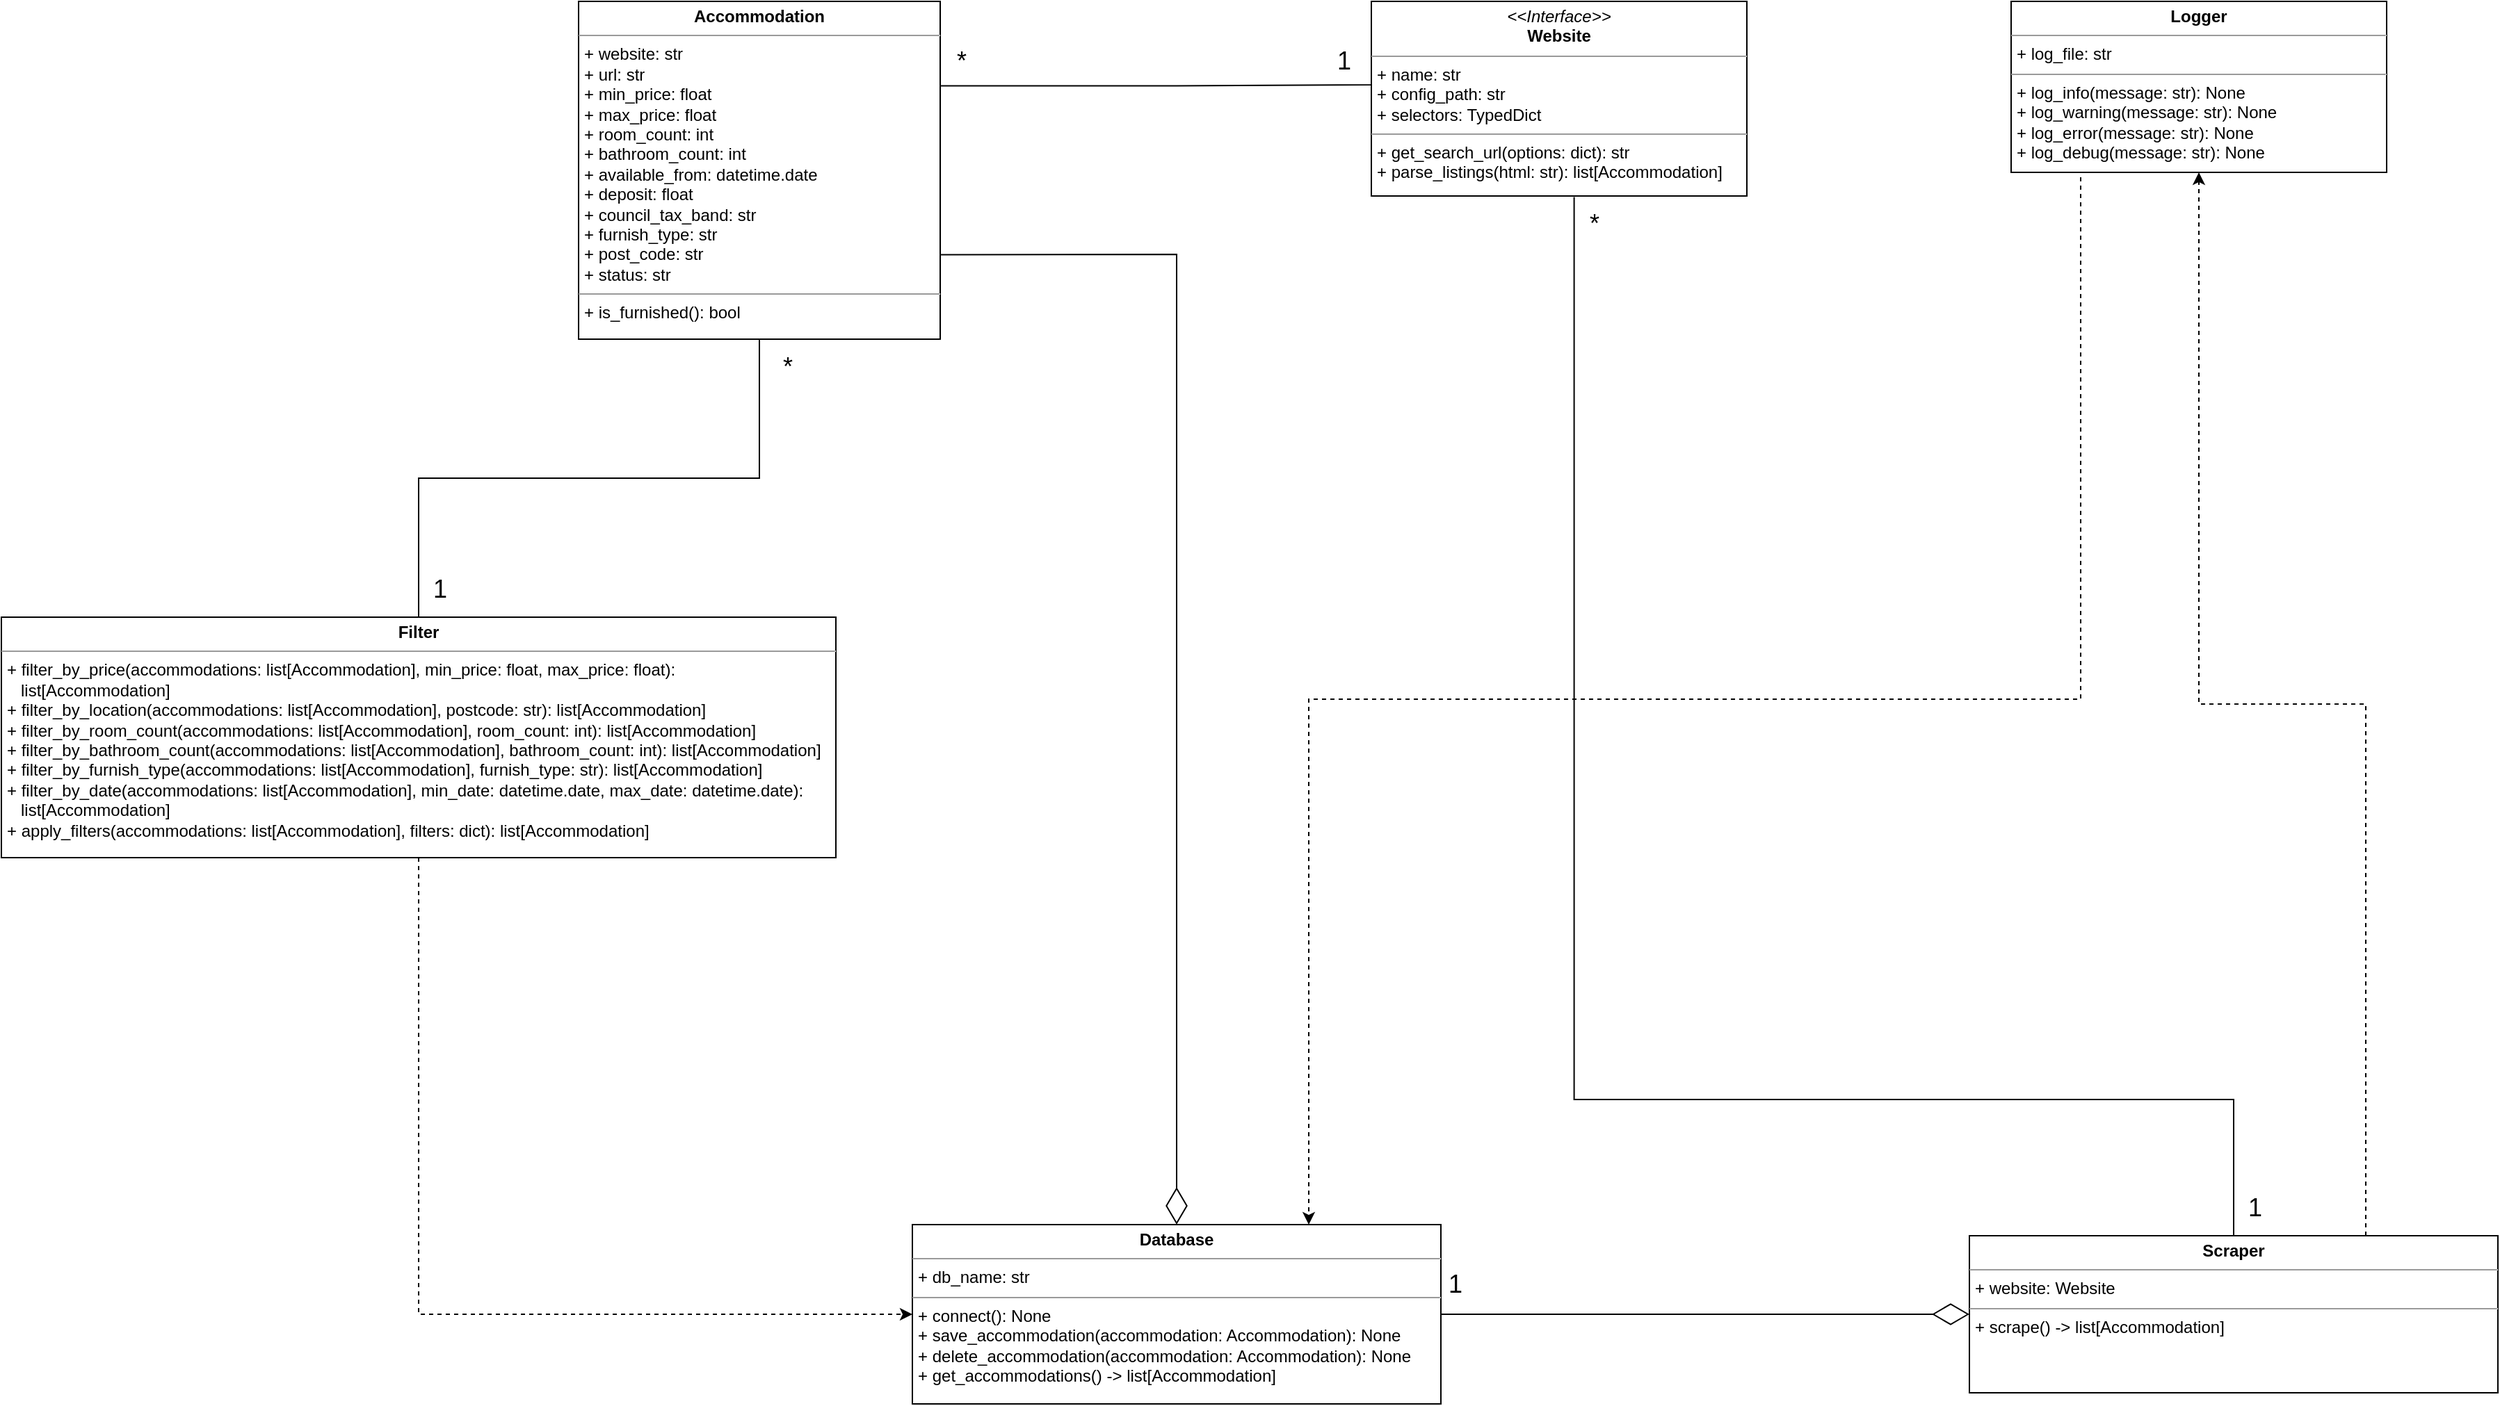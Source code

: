 <mxfile version="26.0.13">
  <diagram name="Page-1" id="c4acf3e9-155e-7222-9cf6-157b1a14988f">
    <mxGraphModel dx="2280" dy="1444" grid="1" gridSize="10" guides="1" tooltips="1" connect="1" arrows="1" fold="1" page="1" pageScale="1" pageWidth="850" pageHeight="1100" background="none" math="0" shadow="0">
      <root>
        <mxCell id="0" />
        <mxCell id="1" parent="0" />
        <mxCell id="BhLIXykSc0_FWDMRLy7j-28" style="edgeStyle=orthogonalEdgeStyle;rounded=0;orthogonalLoop=1;jettySize=auto;html=1;exitX=1;exitY=0.25;exitDx=0;exitDy=0;entryX=0;entryY=0.25;entryDx=0;entryDy=0;endArrow=none;startFill=0;" edge="1" parent="1" source="5d2195bd80daf111-18" target="Ui6NNBrZRamQW-I-4YYT-1">
          <mxGeometry relative="1" as="geometry">
            <Array as="points">
              <mxPoint x="1640" y="81" />
              <mxPoint x="1780" y="80" />
            </Array>
          </mxGeometry>
        </mxCell>
        <mxCell id="5d2195bd80daf111-18" value="&lt;p style=&quot;margin:0px;margin-top:4px;text-align:center;&quot;&gt;&lt;b&gt;Accommodation&lt;/b&gt;&lt;/p&gt;&lt;hr size=&quot;1&quot;&gt;&lt;p style=&quot;margin:0px;margin-left:4px;&quot;&gt;+ website: str&lt;/p&gt;&lt;p style=&quot;margin:0px;margin-left:4px;&quot;&gt;+ url: str&lt;/p&gt;&lt;p style=&quot;margin:0px;margin-left:4px;&quot;&gt;+ min_price: float&lt;br&gt;+ max_price: float&lt;/p&gt;&lt;p style=&quot;margin:0px;margin-left:4px;&quot;&gt;+ room_count: int&lt;/p&gt;&lt;p style=&quot;margin:0px;margin-left:4px;&quot;&gt;+ bathroom_count: int&lt;/p&gt;&lt;p style=&quot;margin:0px;margin-left:4px;&quot;&gt;+ available_from: datetime.date&lt;/p&gt;&lt;p style=&quot;margin:0px;margin-left:4px;&quot;&gt;+ deposit: float&lt;/p&gt;&lt;p style=&quot;margin:0px;margin-left:4px;&quot;&gt;+ council_tax_band: str&lt;/p&gt;&lt;p style=&quot;margin:0px;margin-left:4px;&quot;&gt;+ furnish_type: str&lt;/p&gt;&lt;p style=&quot;margin:0px;margin-left:4px;&quot;&gt;+ post_code: str&lt;/p&gt;&lt;p style=&quot;margin:0px;margin-left:4px;&quot;&gt;+ status: str&lt;/p&gt;&lt;hr size=&quot;1&quot;&gt;&lt;p style=&quot;margin:0px;margin-left:4px;&quot;&gt;&lt;span style=&quot;background-color: transparent; color: light-dark(rgb(0, 0, 0), rgb(255, 255, 255));&quot;&gt;+ is_furnished(): bool&lt;/span&gt;&lt;/p&gt;" style="verticalAlign=top;align=left;overflow=fill;fontSize=12;fontFamily=Helvetica;html=1;rounded=0;shadow=0;comic=0;labelBackgroundColor=none;strokeWidth=1" parent="1" vertex="1">
          <mxGeometry x="1210" y="20" width="260" height="243" as="geometry" />
        </mxCell>
        <mxCell id="Ui6NNBrZRamQW-I-4YYT-1" value="&lt;p style=&quot;margin:0px;margin-top:4px;text-align:center;&quot;&gt;&lt;i&gt;&amp;lt;&amp;lt;Interface&amp;gt;&amp;gt;&lt;/i&gt;&lt;br&gt;&lt;b&gt;Website&lt;/b&gt;&lt;/p&gt;&lt;hr size=&quot;1&quot;&gt;&lt;p style=&quot;margin:0px;margin-left:4px;&quot;&gt;+ name: str&lt;br&gt;+ config_path: str&lt;/p&gt;&lt;p style=&quot;margin:0px;margin-left:4px;&quot;&gt;+ selectors: TypedDict&lt;/p&gt;&lt;hr size=&quot;1&quot;&gt;&lt;p style=&quot;margin:0px;margin-left:4px;&quot;&gt;+ get_search_url(options: dict): str&lt;/p&gt;&lt;p style=&quot;margin:0px;margin-left:4px;&quot;&gt;+ parse_listings(html: str): list[Accommodation]&lt;br&gt;&lt;br&gt;&lt;/p&gt;" style="verticalAlign=top;align=left;overflow=fill;fontSize=12;fontFamily=Helvetica;html=1;rounded=0;shadow=0;comic=0;labelBackgroundColor=none;strokeWidth=1" parent="1" vertex="1">
          <mxGeometry x="1780" y="20" width="270" height="140" as="geometry" />
        </mxCell>
        <mxCell id="BhLIXykSc0_FWDMRLy7j-33" style="edgeStyle=orthogonalEdgeStyle;rounded=0;orthogonalLoop=1;jettySize=auto;html=1;exitX=0.75;exitY=1;exitDx=0;exitDy=0;entryX=0.75;entryY=0;entryDx=0;entryDy=0;dashed=1;" edge="1" parent="1" source="BhLIXykSc0_FWDMRLy7j-13" target="BhLIXykSc0_FWDMRLy7j-18">
          <mxGeometry relative="1" as="geometry">
            <Array as="points">
              <mxPoint x="2290" y="143" />
              <mxPoint x="2290" y="522" />
              <mxPoint x="1735" y="522" />
            </Array>
          </mxGeometry>
        </mxCell>
        <mxCell id="BhLIXykSc0_FWDMRLy7j-13" value="&lt;p style=&quot;margin:0px;margin-top:4px;text-align:center;&quot;&gt;&lt;b&gt;Logger&lt;/b&gt;&lt;/p&gt;&lt;hr size=&quot;1&quot;&gt;&lt;p style=&quot;margin:0px;margin-left:4px;&quot;&gt;+ log_file: str&lt;br&gt;&lt;/p&gt;&lt;hr size=&quot;1&quot;&gt;&lt;p style=&quot;margin:0px;margin-left:4px;&quot;&gt;+ log_info(message: str): None&lt;/p&gt;&lt;p style=&quot;margin:0px;margin-left:4px;&quot;&gt;+ log_warning(message: str): None&lt;/p&gt;&lt;p style=&quot;margin:0px;margin-left:4px;&quot;&gt;+ log_error(message: str): None&lt;/p&gt;&lt;p style=&quot;margin:0px;margin-left:4px;&quot;&gt;+ log_debug(message: str): None&lt;/p&gt;&lt;p style=&quot;margin:0px;margin-left:4px;&quot;&gt;&lt;br&gt;&lt;/p&gt;" style="verticalAlign=top;align=left;overflow=fill;fontSize=12;fontFamily=Helvetica;html=1;rounded=0;shadow=0;comic=0;labelBackgroundColor=none;strokeWidth=1" vertex="1" parent="1">
          <mxGeometry x="2240" y="20" width="270" height="123" as="geometry" />
        </mxCell>
        <mxCell id="BhLIXykSc0_FWDMRLy7j-32" style="edgeStyle=orthogonalEdgeStyle;rounded=0;orthogonalLoop=1;jettySize=auto;html=1;exitX=0.5;exitY=0;exitDx=0;exitDy=0;entryX=0.5;entryY=1;entryDx=0;entryDy=0;endArrow=none;startFill=0;" edge="1" parent="1" source="BhLIXykSc0_FWDMRLy7j-14" target="5d2195bd80daf111-18">
          <mxGeometry relative="1" as="geometry" />
        </mxCell>
        <mxCell id="BhLIXykSc0_FWDMRLy7j-35" style="edgeStyle=orthogonalEdgeStyle;rounded=0;orthogonalLoop=1;jettySize=auto;html=1;exitX=0.5;exitY=1;exitDx=0;exitDy=0;entryX=0;entryY=0.5;entryDx=0;entryDy=0;dashed=1;" edge="1" parent="1" source="BhLIXykSc0_FWDMRLy7j-14" target="BhLIXykSc0_FWDMRLy7j-18">
          <mxGeometry relative="1" as="geometry" />
        </mxCell>
        <mxCell id="BhLIXykSc0_FWDMRLy7j-14" value="&lt;p style=&quot;margin:0px;margin-top:4px;text-align:center;&quot;&gt;&lt;b&gt;Filter&lt;/b&gt;&lt;/p&gt;&lt;hr size=&quot;1&quot;&gt;&lt;p style=&quot;margin:0px;margin-left:4px;&quot;&gt;+ filter_by_price(accommodations: list[Accommodation], min_price: float, max_price: float):&lt;/p&gt;&lt;p style=&quot;margin:0px;margin-left:4px;&quot;&gt;&amp;nbsp; &amp;nbsp;list[Accommodation]&lt;/p&gt;&lt;p style=&quot;margin:0px;margin-left:4px;&quot;&gt;+ filter_by_location(accommodations: list[Accommodation], postcode: str): list[Accommodation]&lt;/p&gt;&lt;p style=&quot;margin:0px;margin-left:4px;&quot;&gt;+ filter_by_room_count(accommodations: list[Accommodation], room_count: int): list[Accommodation]&lt;/p&gt;&lt;p style=&quot;margin:0px;margin-left:4px;&quot;&gt;+ filter_by_bathroom_count(accommodations: list[Accommodation], bathroom_count: int): list[Accommodation]&lt;/p&gt;&lt;p style=&quot;margin:0px;margin-left:4px;&quot;&gt;+&amp;nbsp;&lt;span style=&quot;background-color: transparent; color: light-dark(rgb(0, 0, 0), rgb(255, 255, 255));&quot;&gt;filter_by_furnish_type(accommodations: list[Accommodation], furnish_type: str): list[Accommodation]&lt;/span&gt;&lt;/p&gt;&lt;p style=&quot;margin:0px;margin-left:4px;&quot;&gt;&lt;span style=&quot;background-color: transparent; color: light-dark(rgb(0, 0, 0), rgb(255, 255, 255));&quot;&gt;+ filter_by_date&lt;/span&gt;&lt;span style=&quot;background-color: transparent; color: light-dark(rgb(0, 0, 0), rgb(255, 255, 255));&quot;&gt;(accommodations: list[Accommodation], min_date: datetime.date, max_date: datetime.date):&lt;/span&gt;&lt;/p&gt;&lt;p style=&quot;margin: 0px 0px 0px 4px;&quot;&gt;&amp;nbsp; &amp;nbsp;list[Accommodation]&lt;/p&gt;&lt;p style=&quot;margin: 0px 0px 0px 4px;&quot;&gt;+&amp;nbsp;&lt;span style=&quot;background-color: transparent; color: light-dark(rgb(0, 0, 0), rgb(255, 255, 255));&quot;&gt;apply_filters(accommodations: list[Accommodation], filters: dict): list[Accommodation]&lt;/span&gt;&lt;/p&gt;" style="verticalAlign=top;align=left;overflow=fill;fontSize=12;fontFamily=Helvetica;html=1;rounded=0;shadow=0;comic=0;labelBackgroundColor=none;strokeWidth=1" vertex="1" parent="1">
          <mxGeometry x="795" y="463" width="600" height="173" as="geometry" />
        </mxCell>
        <mxCell id="BhLIXykSc0_FWDMRLy7j-18" value="&lt;p style=&quot;margin:0px;margin-top:4px;text-align:center;&quot;&gt;&lt;b&gt;Database&lt;/b&gt;&lt;/p&gt;&lt;hr size=&quot;1&quot;&gt;&lt;p style=&quot;margin:0px;margin-left:4px;&quot;&gt;+&amp;nbsp;&lt;span style=&quot;caret-color: rgb(0, 0, 0); text-wrap-mode: wrap; background-color: transparent; color: light-dark(rgb(0, 0, 0), rgb(255, 255, 255));&quot;&gt;db_name: str&lt;/span&gt;&lt;br&gt;&lt;/p&gt;&lt;hr size=&quot;1&quot;&gt;&lt;p style=&quot;margin:0px;margin-left:4px;&quot;&gt;+&amp;nbsp;&lt;span style=&quot;caret-color: rgb(0, 0, 0); text-wrap-mode: wrap; background-color: transparent; color: light-dark(rgb(0, 0, 0), rgb(255, 255, 255));&quot;&gt;connect(): None&lt;/span&gt;&lt;/p&gt;&lt;p style=&quot;margin:0px;margin-left:4px;&quot;&gt;+&amp;nbsp;&lt;span style=&quot;caret-color: rgb(0, 0, 0); text-wrap-mode: wrap; background-color: transparent; color: light-dark(rgb(0, 0, 0), rgb(255, 255, 255));&quot;&gt;save_accommodation(accommodation: Accommodation): None&lt;/span&gt;&lt;/p&gt;&lt;p style=&quot;margin:0px;margin-left:4px;&quot;&gt;&lt;span style=&quot;caret-color: rgb(0, 0, 0); text-wrap-mode: wrap; background-color: transparent; color: light-dark(rgb(0, 0, 0), rgb(255, 255, 255));&quot;&gt;+ delete&lt;/span&gt;&lt;span style=&quot;caret-color: rgb(0, 0, 0); text-wrap-mode: wrap; background-color: transparent; color: light-dark(rgb(0, 0, 0), rgb(255, 255, 255));&quot;&gt;_accommodation(accommodation: Accommodation): None&lt;/span&gt;&lt;/p&gt;&lt;p style=&quot;margin:0px;margin-left:4px;&quot;&gt;+&amp;nbsp;&lt;span style=&quot;caret-color: rgb(0, 0, 0); text-wrap-mode: wrap; background-color: transparent; color: light-dark(rgb(0, 0, 0), rgb(255, 255, 255));&quot;&gt;get_accommodations() -&amp;gt; list[Accommodation]&lt;/span&gt;&lt;/p&gt;&lt;p style=&quot;margin:0px;margin-left:4px;&quot;&gt;&lt;br&gt;&lt;/p&gt;" style="verticalAlign=top;align=left;overflow=fill;fontSize=12;fontFamily=Helvetica;html=1;rounded=0;shadow=0;comic=0;labelBackgroundColor=none;strokeWidth=1" vertex="1" parent="1">
          <mxGeometry x="1450" y="900" width="380" height="129" as="geometry" />
        </mxCell>
        <mxCell id="BhLIXykSc0_FWDMRLy7j-29" style="edgeStyle=orthogonalEdgeStyle;rounded=0;orthogonalLoop=1;jettySize=auto;html=1;exitX=0.75;exitY=0;exitDx=0;exitDy=0;entryX=0.5;entryY=1;entryDx=0;entryDy=0;dashed=1;" edge="1" parent="1" source="BhLIXykSc0_FWDMRLy7j-19" target="BhLIXykSc0_FWDMRLy7j-13">
          <mxGeometry relative="1" as="geometry" />
        </mxCell>
        <mxCell id="BhLIXykSc0_FWDMRLy7j-19" value="&lt;p style=&quot;margin:0px;margin-top:4px;text-align:center;&quot;&gt;&lt;b&gt;Scraper&lt;/b&gt;&lt;/p&gt;&lt;hr size=&quot;1&quot;&gt;&lt;p style=&quot;margin:0px;margin-left:4px;&quot;&gt;+ &lt;span style=&quot;text-wrap-mode: wrap;&quot;&gt;website: Website&lt;/span&gt;&lt;br&gt;&lt;/p&gt;&lt;hr size=&quot;1&quot;&gt;&lt;p style=&quot;margin:0px;margin-left:4px;&quot;&gt;+&amp;nbsp;&lt;span style=&quot;caret-color: rgb(0, 0, 0); text-wrap-mode: wrap; background-color: transparent; color: light-dark(rgb(0, 0, 0), rgb(255, 255, 255));&quot;&gt;scrape() -&amp;gt; list[Accommodation]&lt;/span&gt;&lt;/p&gt;&lt;p style=&quot;margin:0px;margin-left:4px;&quot;&gt;&lt;br&gt;&lt;/p&gt;" style="verticalAlign=top;align=left;overflow=fill;fontSize=12;fontFamily=Helvetica;html=1;rounded=0;shadow=0;comic=0;labelBackgroundColor=none;strokeWidth=1" vertex="1" parent="1">
          <mxGeometry x="2210" y="908" width="380" height="113" as="geometry" />
        </mxCell>
        <mxCell id="BhLIXykSc0_FWDMRLy7j-21" style="edgeStyle=orthogonalEdgeStyle;rounded=0;orthogonalLoop=1;jettySize=auto;html=1;entryX=0.54;entryY=1.005;entryDx=0;entryDy=0;entryPerimeter=0;endArrow=none;startFill=0;exitX=0.5;exitY=0;exitDx=0;exitDy=0;" edge="1" parent="1" source="BhLIXykSc0_FWDMRLy7j-19" target="Ui6NNBrZRamQW-I-4YYT-1">
          <mxGeometry relative="1" as="geometry">
            <mxPoint x="1880" y="750" as="sourcePoint" />
            <Array as="points">
              <mxPoint x="2400" y="810" />
              <mxPoint x="1926" y="810" />
            </Array>
          </mxGeometry>
        </mxCell>
        <mxCell id="BhLIXykSc0_FWDMRLy7j-26" value="" style="endArrow=diamondThin;endFill=0;endSize=24;html=1;rounded=0;exitX=1;exitY=0.75;exitDx=0;exitDy=0;entryX=0.5;entryY=0;entryDx=0;entryDy=0;" edge="1" parent="1" source="5d2195bd80daf111-18" target="BhLIXykSc0_FWDMRLy7j-18">
          <mxGeometry width="160" relative="1" as="geometry">
            <mxPoint x="1620" y="250" as="sourcePoint" />
            <mxPoint x="2340" y="650" as="targetPoint" />
            <Array as="points">
              <mxPoint x="1640" y="202" />
            </Array>
          </mxGeometry>
        </mxCell>
        <mxCell id="BhLIXykSc0_FWDMRLy7j-31" value="" style="endArrow=diamondThin;endFill=0;endSize=24;html=1;rounded=0;exitX=1;exitY=0.5;exitDx=0;exitDy=0;entryX=0;entryY=0.5;entryDx=0;entryDy=0;" edge="1" parent="1" source="BhLIXykSc0_FWDMRLy7j-18" target="BhLIXykSc0_FWDMRLy7j-19">
          <mxGeometry width="160" relative="1" as="geometry">
            <mxPoint x="1480" y="249" as="sourcePoint" />
            <mxPoint x="2325" y="730" as="targetPoint" />
            <Array as="points" />
          </mxGeometry>
        </mxCell>
        <mxCell id="BhLIXykSc0_FWDMRLy7j-36" value="&lt;font style=&quot;font-size: 18px;&quot;&gt;1&lt;/font&gt;" style="text;html=1;align=center;verticalAlign=middle;resizable=0;points=[];autosize=1;strokeColor=none;fillColor=none;" vertex="1" parent="1">
          <mxGeometry x="2400" y="868" width="30" height="40" as="geometry" />
        </mxCell>
        <mxCell id="BhLIXykSc0_FWDMRLy7j-37" value="&lt;font style=&quot;font-size: 18px;&quot;&gt;*&lt;/font&gt;" style="text;html=1;align=center;verticalAlign=middle;resizable=0;points=[];autosize=1;strokeColor=none;fillColor=none;" vertex="1" parent="1">
          <mxGeometry x="1925" y="160" width="30" height="40" as="geometry" />
        </mxCell>
        <mxCell id="BhLIXykSc0_FWDMRLy7j-38" value="&lt;font style=&quot;font-size: 18px;&quot;&gt;1&lt;/font&gt;" style="text;html=1;align=center;verticalAlign=middle;resizable=0;points=[];autosize=1;strokeColor=none;fillColor=none;" vertex="1" parent="1">
          <mxGeometry x="1745" y="43" width="30" height="40" as="geometry" />
        </mxCell>
        <mxCell id="BhLIXykSc0_FWDMRLy7j-39" value="&lt;font style=&quot;font-size: 18px;&quot;&gt;*&lt;/font&gt;" style="text;html=1;align=center;verticalAlign=middle;resizable=0;points=[];autosize=1;strokeColor=none;fillColor=none;" vertex="1" parent="1">
          <mxGeometry x="1470" y="43" width="30" height="40" as="geometry" />
        </mxCell>
        <mxCell id="BhLIXykSc0_FWDMRLy7j-40" value="&lt;font style=&quot;font-size: 18px;&quot;&gt;1&lt;/font&gt;" style="text;html=1;align=center;verticalAlign=middle;resizable=0;points=[];autosize=1;strokeColor=none;fillColor=none;" vertex="1" parent="1">
          <mxGeometry x="1825" y="923" width="30" height="40" as="geometry" />
        </mxCell>
        <mxCell id="BhLIXykSc0_FWDMRLy7j-41" value="&lt;font style=&quot;font-size: 18px;&quot;&gt;*&lt;/font&gt;" style="text;html=1;align=center;verticalAlign=middle;resizable=0;points=[];autosize=1;strokeColor=none;fillColor=none;" vertex="1" parent="1">
          <mxGeometry x="1345" y="263" width="30" height="40" as="geometry" />
        </mxCell>
        <mxCell id="BhLIXykSc0_FWDMRLy7j-42" value="&lt;font style=&quot;font-size: 18px;&quot;&gt;1&lt;/font&gt;" style="text;html=1;align=center;verticalAlign=middle;resizable=0;points=[];autosize=1;strokeColor=none;fillColor=none;" vertex="1" parent="1">
          <mxGeometry x="1095" y="423" width="30" height="40" as="geometry" />
        </mxCell>
      </root>
    </mxGraphModel>
  </diagram>
</mxfile>
